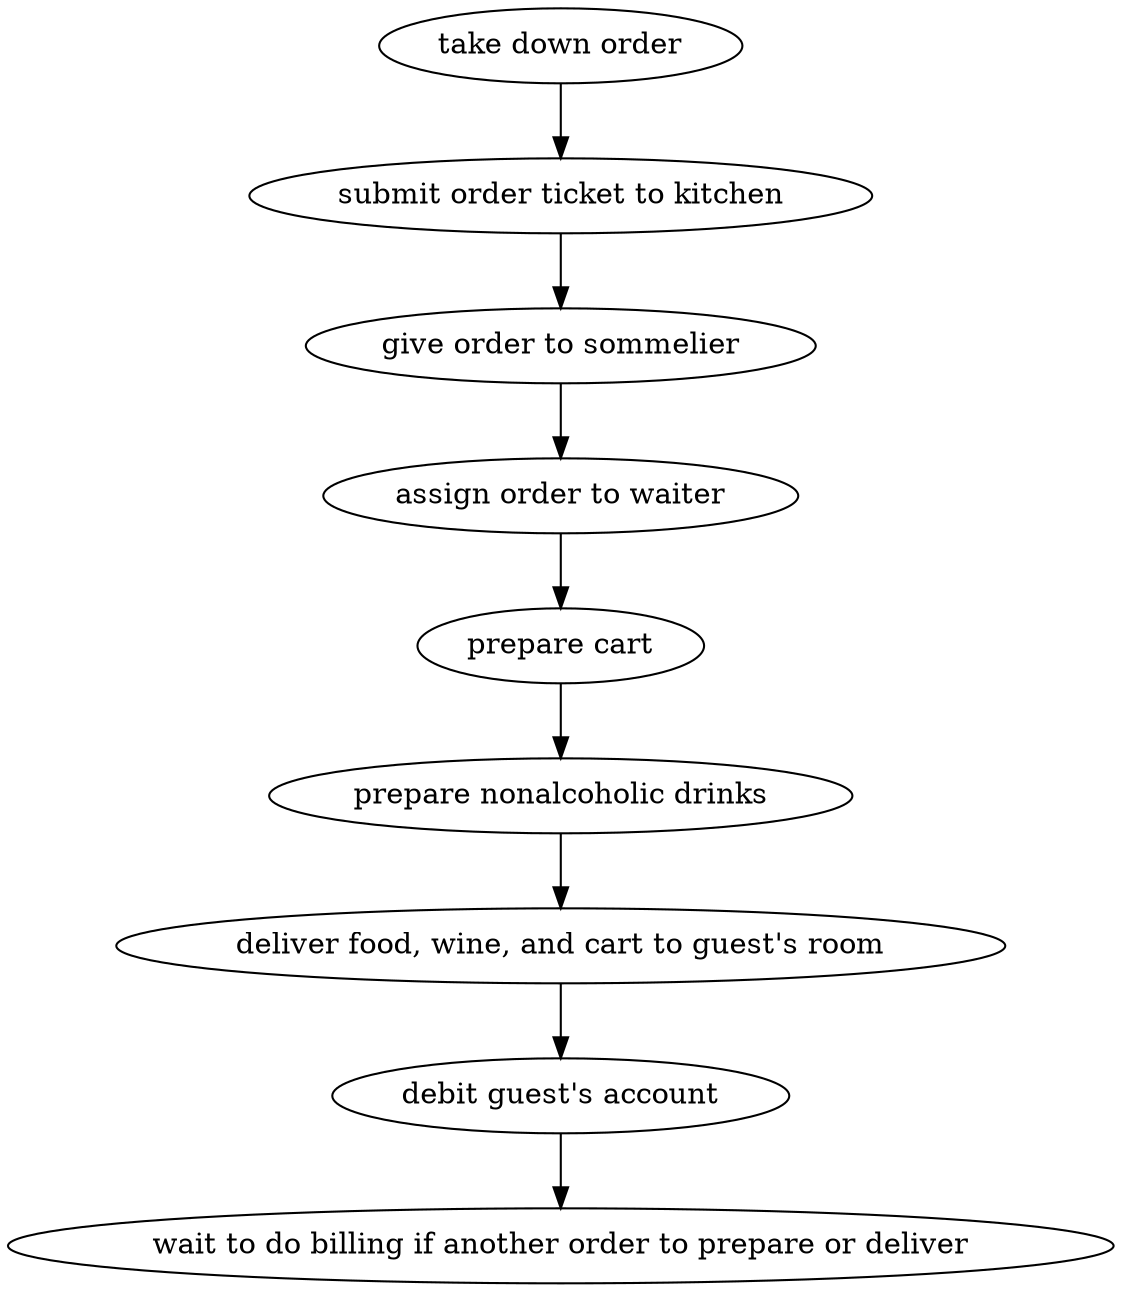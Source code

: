 strict digraph "doc-1.3" {
	graph [name="doc-1.3"];
	"take down order"	[attrs="{'type': 'Activity', 'label': 'take down order'}"];
	"submit order ticket to kitchen"	[attrs="{'type': 'Activity', 'label': 'submit order ticket to kitchen'}"];
	"take down order" -> "submit order ticket to kitchen"	[attrs="{'type': 'flow', 'label': 'flow'}"];
	"give order to sommelier"	[attrs="{'type': 'Activity', 'label': 'give order to sommelier'}"];
	"submit order ticket to kitchen" -> "give order to sommelier"	[attrs="{'type': 'flow', 'label': 'flow'}"];
	"assign order to waiter"	[attrs="{'type': 'Activity', 'label': 'assign order to waiter'}"];
	"give order to sommelier" -> "assign order to waiter"	[attrs="{'type': 'flow', 'label': 'flow'}"];
	"prepare cart"	[attrs="{'type': 'Activity', 'label': 'prepare cart'}"];
	"assign order to waiter" -> "prepare cart"	[attrs="{'type': 'flow', 'label': 'flow'}"];
	"prepare nonalcoholic drinks"	[attrs="{'type': 'Activity', 'label': 'prepare nonalcoholic drinks'}"];
	"prepare cart" -> "prepare nonalcoholic drinks"	[attrs="{'type': 'flow', 'label': 'flow'}"];
	"deliver food, wine, and cart to guest's room"	[attrs="{'type': 'Activity', 'label': \"deliver food, wine, and cart to guest's room\"}"];
	"prepare nonalcoholic drinks" -> "deliver food, wine, and cart to guest's room"	[attrs="{'type': 'flow', 'label': 'flow'}"];
	"debit guest's account"	[attrs="{'type': 'Activity', 'label': \"debit guest's account\"}"];
	"deliver food, wine, and cart to guest's room" -> "debit guest's account"	[attrs="{'type': 'flow', 'label': 'flow'}"];
	"wait to do billing if another order to prepare or deliver"	[attrs="{'type': 'Activity', 'label': 'wait to do billing if another order to prepare or deliver'}"];
	"debit guest's account" -> "wait to do billing if another order to prepare or deliver"	[attrs="{'type': 'flow', 'label': 'flow'}"];
}
